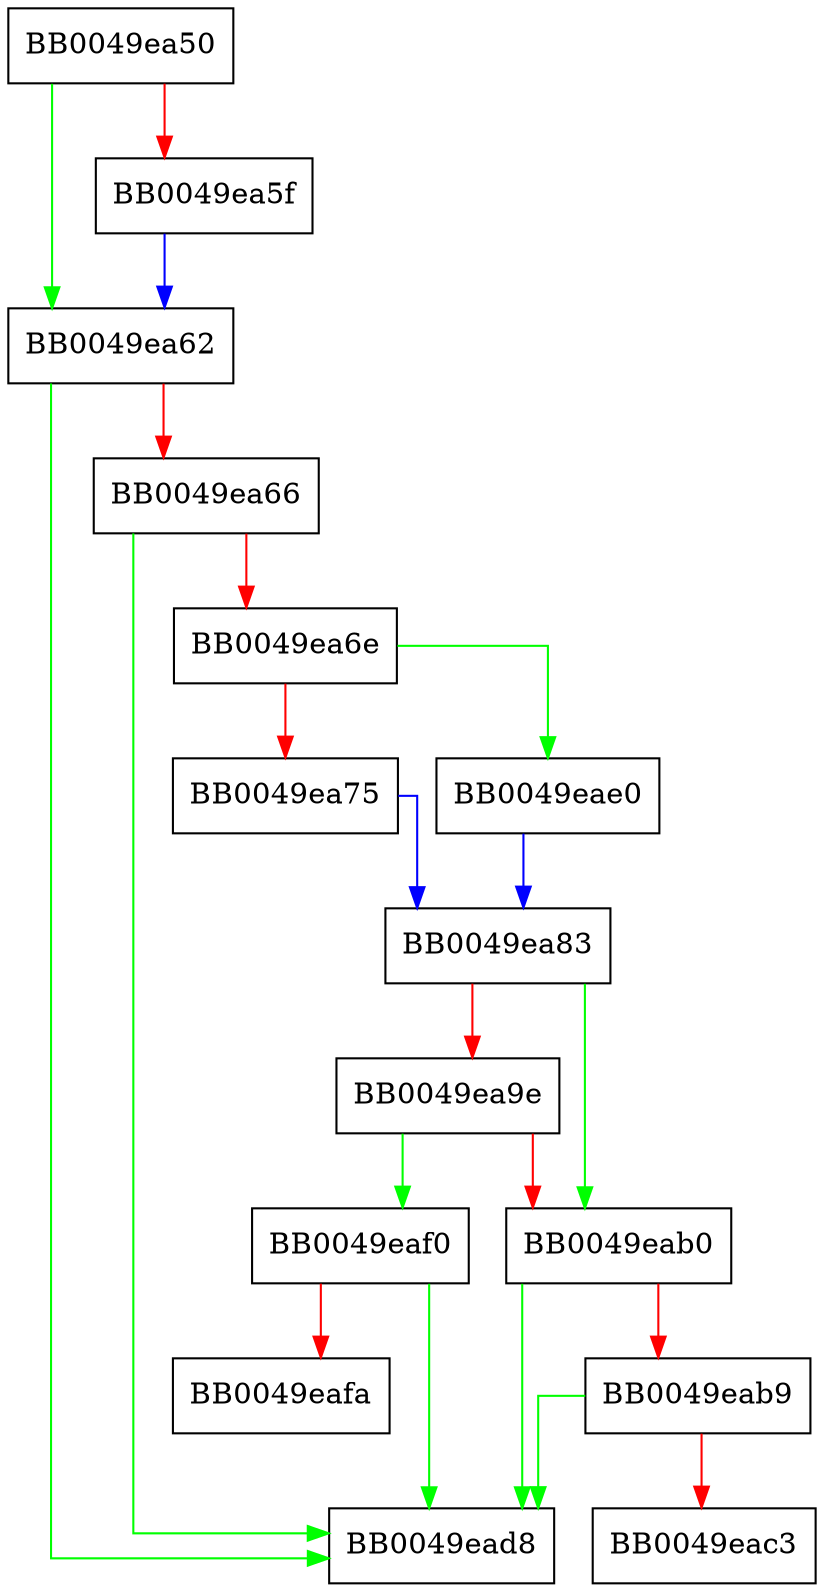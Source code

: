 digraph has_usable_cert {
  node [shape="box"];
  graph [splines=ortho];
  BB0049ea50 -> BB0049ea62 [color="green"];
  BB0049ea50 -> BB0049ea5f [color="red"];
  BB0049ea5f -> BB0049ea62 [color="blue"];
  BB0049ea62 -> BB0049ead8 [color="green"];
  BB0049ea62 -> BB0049ea66 [color="red"];
  BB0049ea66 -> BB0049ead8 [color="green"];
  BB0049ea66 -> BB0049ea6e [color="red"];
  BB0049ea6e -> BB0049eae0 [color="green"];
  BB0049ea6e -> BB0049ea75 [color="red"];
  BB0049ea75 -> BB0049ea83 [color="blue"];
  BB0049ea83 -> BB0049eab0 [color="green"];
  BB0049ea83 -> BB0049ea9e [color="red"];
  BB0049ea9e -> BB0049eaf0 [color="green"];
  BB0049ea9e -> BB0049eab0 [color="red"];
  BB0049eab0 -> BB0049ead8 [color="green"];
  BB0049eab0 -> BB0049eab9 [color="red"];
  BB0049eab9 -> BB0049ead8 [color="green"];
  BB0049eab9 -> BB0049eac3 [color="red"];
  BB0049eae0 -> BB0049ea83 [color="blue"];
  BB0049eaf0 -> BB0049ead8 [color="green"];
  BB0049eaf0 -> BB0049eafa [color="red"];
}